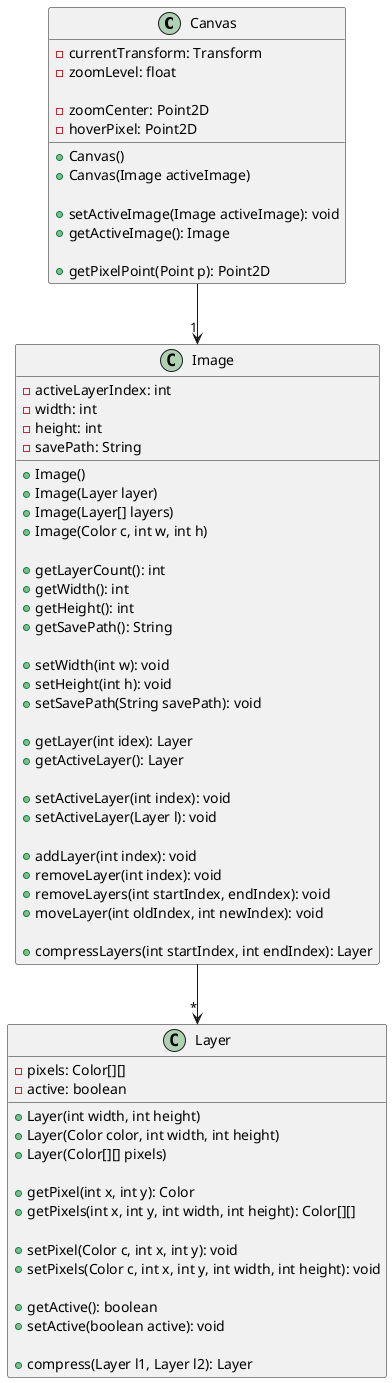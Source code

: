 @startuml

class Canvas {
    - currentTransform: Transform
    - zoomLevel: float

    - zoomCenter: Point2D
    - hoverPixel: Point2D

    + Canvas()
    + Canvas(Image activeImage)
    
    + setActiveImage(Image activeImage): void
    + getActiveImage(): Image

    + getPixelPoint(Point p): Point2D

}

class Image {
    - activeLayerIndex: int 
    - width: int
    - height: int
    - savePath: String

    + Image()
    + Image(Layer layer)
    + Image(Layer[] layers)
    + Image(Color c, int w, int h)

    + getLayerCount(): int
    + getWidth(): int
    + getHeight(): int
    + getSavePath(): String

    + setWidth(int w): void
    + setHeight(int h): void
    + setSavePath(String savePath): void

    + getLayer(int idex): Layer
    + getActiveLayer(): Layer

    + setActiveLayer(int index): void
    + setActiveLayer(Layer l): void

    + addLayer(int index): void
    + removeLayer(int index): void
    + removeLayers(int startIndex, endIndex): void
    + moveLayer(int oldIndex, int newIndex): void

    + compressLayers(int startIndex, int endIndex): Layer
}

class Layer {
    - pixels: Color[][]
    - active: boolean

    + Layer(int width, int height)
    + Layer(Color color, int width, int height)
    + Layer(Color[][] pixels)

    + getPixel(int x, int y): Color
    + getPixels(int x, int y, int width, int height): Color[][]

    + setPixel(Color c, int x, int y): void
    + setPixels(Color c, int x, int y, int width, int height): void

    + getActive(): boolean
    + setActive(boolean active): void

    + compress(Layer l1, Layer l2): Layer
}

Image --> "*" Layer
Canvas --> "1" Image

@enduml